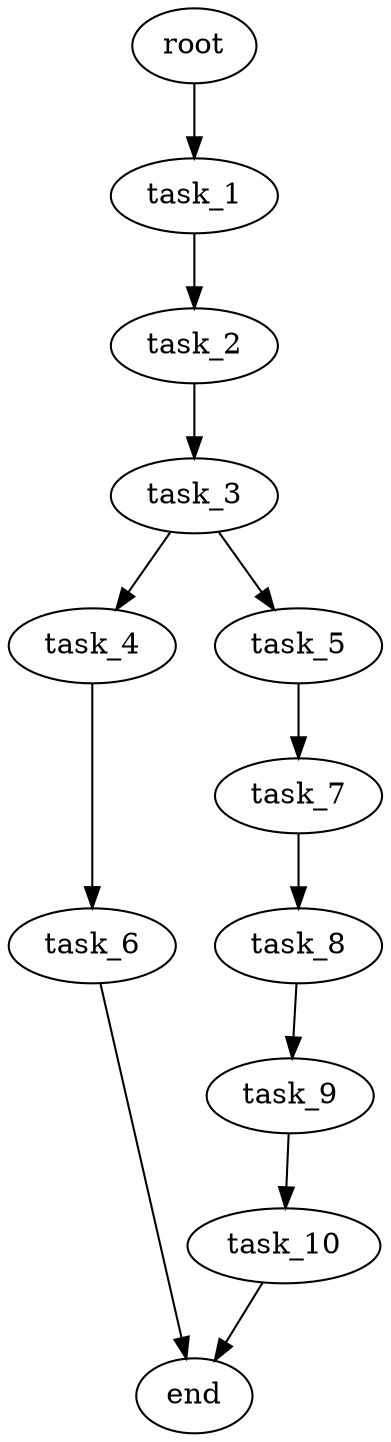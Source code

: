 digraph G {
  root [size="0.000000e+00"];
  task_1 [size="7.625345e+10"];
  task_2 [size="5.394251e+10"];
  task_3 [size="7.786486e+10"];
  task_4 [size="5.304006e+10"];
  task_5 [size="6.718389e+07"];
  task_6 [size="3.242236e+10"];
  task_7 [size="1.957479e+09"];
  task_8 [size="9.291057e+10"];
  task_9 [size="8.787340e+10"];
  task_10 [size="8.316824e+10"];
  end [size="0.000000e+00"];

  root -> task_1 [size="1.000000e-12"];
  task_1 -> task_2 [size="5.394251e+08"];
  task_2 -> task_3 [size="7.786486e+08"];
  task_3 -> task_4 [size="5.304006e+08"];
  task_3 -> task_5 [size="6.718389e+05"];
  task_4 -> task_6 [size="3.242236e+08"];
  task_5 -> task_7 [size="1.957479e+07"];
  task_6 -> end [size="1.000000e-12"];
  task_7 -> task_8 [size="9.291057e+08"];
  task_8 -> task_9 [size="8.787340e+08"];
  task_9 -> task_10 [size="8.316824e+08"];
  task_10 -> end [size="1.000000e-12"];
}
